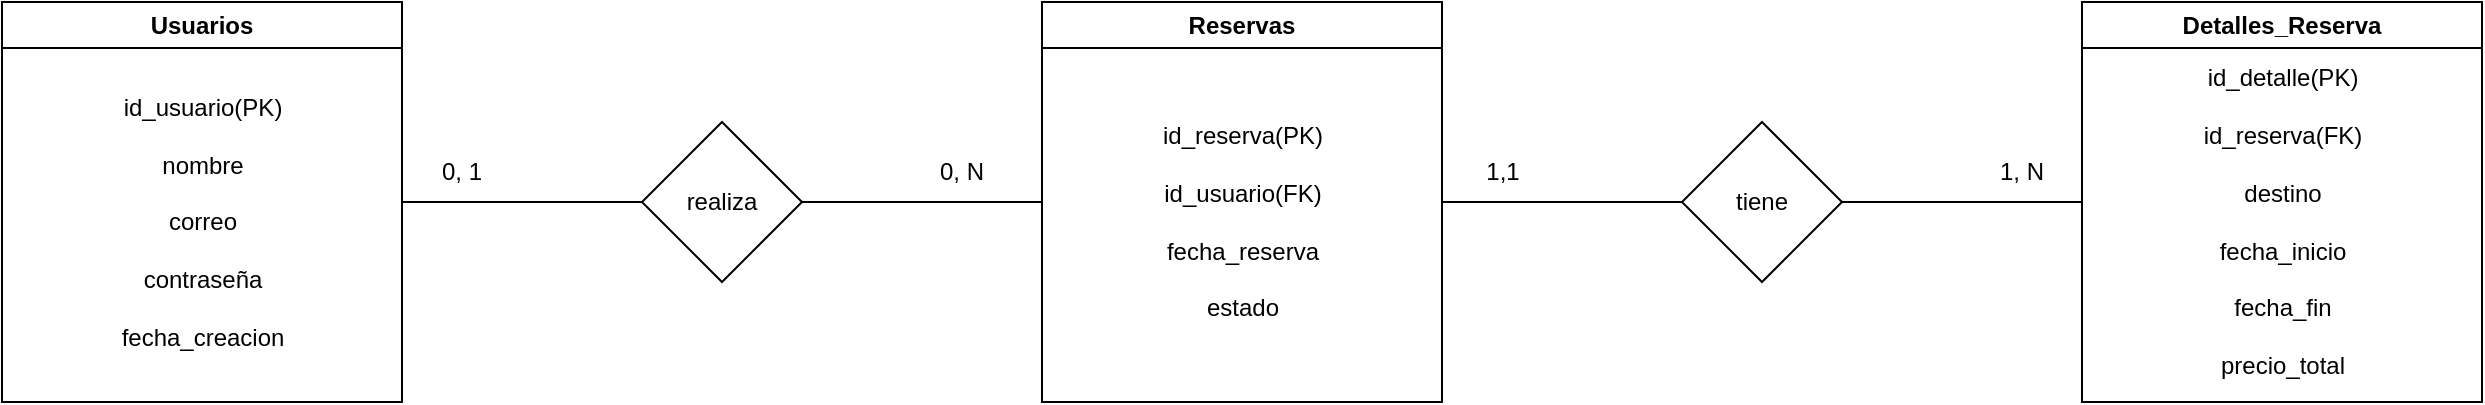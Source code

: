 <mxfile version="25.0.3">
  <diagram name="Diagrama ER" id="0">
    <mxGraphModel dx="1877" dy="596" grid="1" gridSize="10" guides="1" tooltips="1" connect="1" arrows="1" fold="1" page="1" pageScale="1" pageWidth="827" pageHeight="1169" math="0" shadow="0">
      <root>
        <mxCell id="0" />
        <mxCell id="1" parent="0" />
        <mxCell id="gOc5-WUVQVbb_Qu5_-4h-1" value="Usuarios" style="swimlane;whiteSpace=wrap;html=1;" vertex="1" parent="1">
          <mxGeometry x="-120" y="300" width="200" height="200" as="geometry" />
        </mxCell>
        <mxCell id="gOc5-WUVQVbb_Qu5_-4h-6" value="&lt;span style=&quot;text-wrap-mode: wrap;&quot;&gt;id_usuario(PK)&lt;/span&gt;&lt;div&gt;&lt;br style=&quot;text-wrap-mode: wrap;&quot;&gt;&lt;span style=&quot;text-wrap-mode: wrap;&quot;&gt;nombre&lt;/span&gt;&lt;/div&gt;&lt;div&gt;&lt;br style=&quot;text-wrap-mode: wrap;&quot;&gt;&lt;span style=&quot;text-wrap-mode: wrap;&quot;&gt;correo&lt;/span&gt;&lt;/div&gt;&lt;div&gt;&lt;br style=&quot;text-wrap-mode: wrap;&quot;&gt;&lt;span style=&quot;text-wrap-mode: wrap;&quot;&gt;contraseña&lt;/span&gt;&lt;/div&gt;&lt;div&gt;&lt;br style=&quot;text-wrap-mode: wrap;&quot;&gt;&lt;span style=&quot;text-wrap-mode: wrap;&quot;&gt;fecha_creacion&lt;/span&gt;&lt;/div&gt;" style="text;html=1;align=center;verticalAlign=middle;resizable=0;points=[];autosize=1;strokeColor=none;fillColor=none;" vertex="1" parent="gOc5-WUVQVbb_Qu5_-4h-1">
          <mxGeometry x="50" y="40" width="100" height="140" as="geometry" />
        </mxCell>
        <mxCell id="gOc5-WUVQVbb_Qu5_-4h-2" value="Reservas" style="swimlane;whiteSpace=wrap;html=1;" vertex="1" parent="1">
          <mxGeometry x="400" y="300" width="200" height="200" as="geometry" />
        </mxCell>
        <mxCell id="gOc5-WUVQVbb_Qu5_-4h-7" value="&lt;span style=&quot;text-wrap-mode: wrap;&quot;&gt;id_reserva(PK)&lt;/span&gt;&lt;div&gt;&lt;br style=&quot;text-wrap-mode: wrap;&quot;&gt;&lt;span style=&quot;text-wrap-mode: wrap;&quot;&gt;id_usuario(FK)&lt;/span&gt;&lt;/div&gt;&lt;div&gt;&lt;br style=&quot;text-wrap-mode: wrap;&quot;&gt;&lt;span style=&quot;text-wrap-mode: wrap;&quot;&gt;fecha_reserva&lt;/span&gt;&lt;/div&gt;&lt;div&gt;&lt;br style=&quot;text-wrap-mode: wrap;&quot;&gt;&lt;span style=&quot;text-wrap-mode: wrap;&quot;&gt;estado&lt;/span&gt;&lt;/div&gt;" style="text;html=1;align=center;verticalAlign=middle;resizable=0;points=[];autosize=1;strokeColor=none;fillColor=none;" vertex="1" parent="gOc5-WUVQVbb_Qu5_-4h-2">
          <mxGeometry x="50" y="55" width="100" height="110" as="geometry" />
        </mxCell>
        <mxCell id="gOc5-WUVQVbb_Qu5_-4h-3" value="Detalles_Reserva" style="swimlane;whiteSpace=wrap;html=1;" vertex="1" parent="1">
          <mxGeometry x="920" y="300" width="200" height="200" as="geometry" />
        </mxCell>
        <mxCell id="gOc5-WUVQVbb_Qu5_-4h-8" value="&lt;span style=&quot;text-wrap-mode: wrap;&quot;&gt;id_detalle(PK)&lt;/span&gt;&lt;div&gt;&lt;br style=&quot;text-wrap-mode: wrap;&quot;&gt;&lt;span style=&quot;text-wrap-mode: wrap;&quot;&gt;id_reserva(FK)&lt;/span&gt;&lt;/div&gt;&lt;div&gt;&lt;br style=&quot;text-wrap-mode: wrap;&quot;&gt;&lt;span style=&quot;text-wrap-mode: wrap;&quot;&gt;destino&lt;/span&gt;&lt;/div&gt;&lt;div&gt;&lt;br style=&quot;text-wrap-mode: wrap;&quot;&gt;&lt;span style=&quot;text-wrap-mode: wrap;&quot;&gt;fecha_inicio&lt;/span&gt;&lt;/div&gt;&lt;div&gt;&lt;br style=&quot;text-wrap-mode: wrap;&quot;&gt;&lt;span style=&quot;text-wrap-mode: wrap;&quot;&gt;fecha_fin&lt;/span&gt;&lt;/div&gt;&lt;div&gt;&lt;br style=&quot;text-wrap-mode: wrap;&quot;&gt;&lt;span style=&quot;text-wrap-mode: wrap;&quot;&gt;precio_total&lt;/span&gt;&lt;/div&gt;" style="text;html=1;align=center;verticalAlign=middle;resizable=0;points=[];autosize=1;strokeColor=none;fillColor=none;" vertex="1" parent="gOc5-WUVQVbb_Qu5_-4h-3">
          <mxGeometry x="50" y="25" width="100" height="170" as="geometry" />
        </mxCell>
        <mxCell id="gOc5-WUVQVbb_Qu5_-4h-9" value="realiza" style="rhombus;whiteSpace=wrap;html=1;" vertex="1" parent="1">
          <mxGeometry x="200" y="360" width="80" height="80" as="geometry" />
        </mxCell>
        <mxCell id="gOc5-WUVQVbb_Qu5_-4h-10" value="tiene" style="rhombus;whiteSpace=wrap;html=1;" vertex="1" parent="1">
          <mxGeometry x="720" y="360" width="80" height="80" as="geometry" />
        </mxCell>
        <mxCell id="gOc5-WUVQVbb_Qu5_-4h-12" value="0, 1" style="text;html=1;align=center;verticalAlign=middle;whiteSpace=wrap;rounded=0;" vertex="1" parent="1">
          <mxGeometry x="80" y="370" width="60" height="30" as="geometry" />
        </mxCell>
        <mxCell id="gOc5-WUVQVbb_Qu5_-4h-13" value="0, N" style="text;html=1;align=center;verticalAlign=middle;whiteSpace=wrap;rounded=0;" vertex="1" parent="1">
          <mxGeometry x="330" y="370" width="60" height="30" as="geometry" />
        </mxCell>
        <mxCell id="gOc5-WUVQVbb_Qu5_-4h-14" value="1,1" style="text;html=1;align=center;verticalAlign=middle;resizable=0;points=[];autosize=1;strokeColor=none;fillColor=none;" vertex="1" parent="1">
          <mxGeometry x="610" y="370" width="40" height="30" as="geometry" />
        </mxCell>
        <mxCell id="gOc5-WUVQVbb_Qu5_-4h-15" value="1, N" style="text;html=1;align=center;verticalAlign=middle;whiteSpace=wrap;rounded=0;" vertex="1" parent="1">
          <mxGeometry x="860" y="370" width="60" height="30" as="geometry" />
        </mxCell>
        <mxCell id="gOc5-WUVQVbb_Qu5_-4h-18" value="" style="endArrow=none;html=1;rounded=0;entryX=0;entryY=0.5;entryDx=0;entryDy=0;exitX=0;exitY=1;exitDx=0;exitDy=0;" edge="1" parent="1" source="gOc5-WUVQVbb_Qu5_-4h-12" target="gOc5-WUVQVbb_Qu5_-4h-9">
          <mxGeometry width="50" height="50" relative="1" as="geometry">
            <mxPoint x="100" y="470" as="sourcePoint" />
            <mxPoint x="150" y="420" as="targetPoint" />
          </mxGeometry>
        </mxCell>
        <mxCell id="gOc5-WUVQVbb_Qu5_-4h-19" value="" style="endArrow=none;html=1;rounded=0;entryX=0;entryY=0.5;entryDx=0;entryDy=0;exitX=1;exitY=0.5;exitDx=0;exitDy=0;" edge="1" parent="1" source="gOc5-WUVQVbb_Qu5_-4h-9" target="gOc5-WUVQVbb_Qu5_-4h-2">
          <mxGeometry width="50" height="50" relative="1" as="geometry">
            <mxPoint x="290" y="430" as="sourcePoint" />
            <mxPoint x="410" y="430" as="targetPoint" />
          </mxGeometry>
        </mxCell>
        <mxCell id="gOc5-WUVQVbb_Qu5_-4h-20" value="" style="endArrow=none;html=1;rounded=0;entryX=0;entryY=0.5;entryDx=0;entryDy=0;exitX=1;exitY=0.5;exitDx=0;exitDy=0;" edge="1" parent="1" source="gOc5-WUVQVbb_Qu5_-4h-2" target="gOc5-WUVQVbb_Qu5_-4h-10">
          <mxGeometry width="50" height="50" relative="1" as="geometry">
            <mxPoint x="670" y="440" as="sourcePoint" />
            <mxPoint x="790" y="440" as="targetPoint" />
          </mxGeometry>
        </mxCell>
        <mxCell id="gOc5-WUVQVbb_Qu5_-4h-21" value="" style="endArrow=none;html=1;rounded=0;entryX=0;entryY=0.5;entryDx=0;entryDy=0;exitX=1;exitY=0.5;exitDx=0;exitDy=0;" edge="1" parent="1" source="gOc5-WUVQVbb_Qu5_-4h-10" target="gOc5-WUVQVbb_Qu5_-4h-3">
          <mxGeometry width="50" height="50" relative="1" as="geometry">
            <mxPoint x="840" y="440" as="sourcePoint" />
            <mxPoint x="960" y="440" as="targetPoint" />
          </mxGeometry>
        </mxCell>
      </root>
    </mxGraphModel>
  </diagram>
</mxfile>
